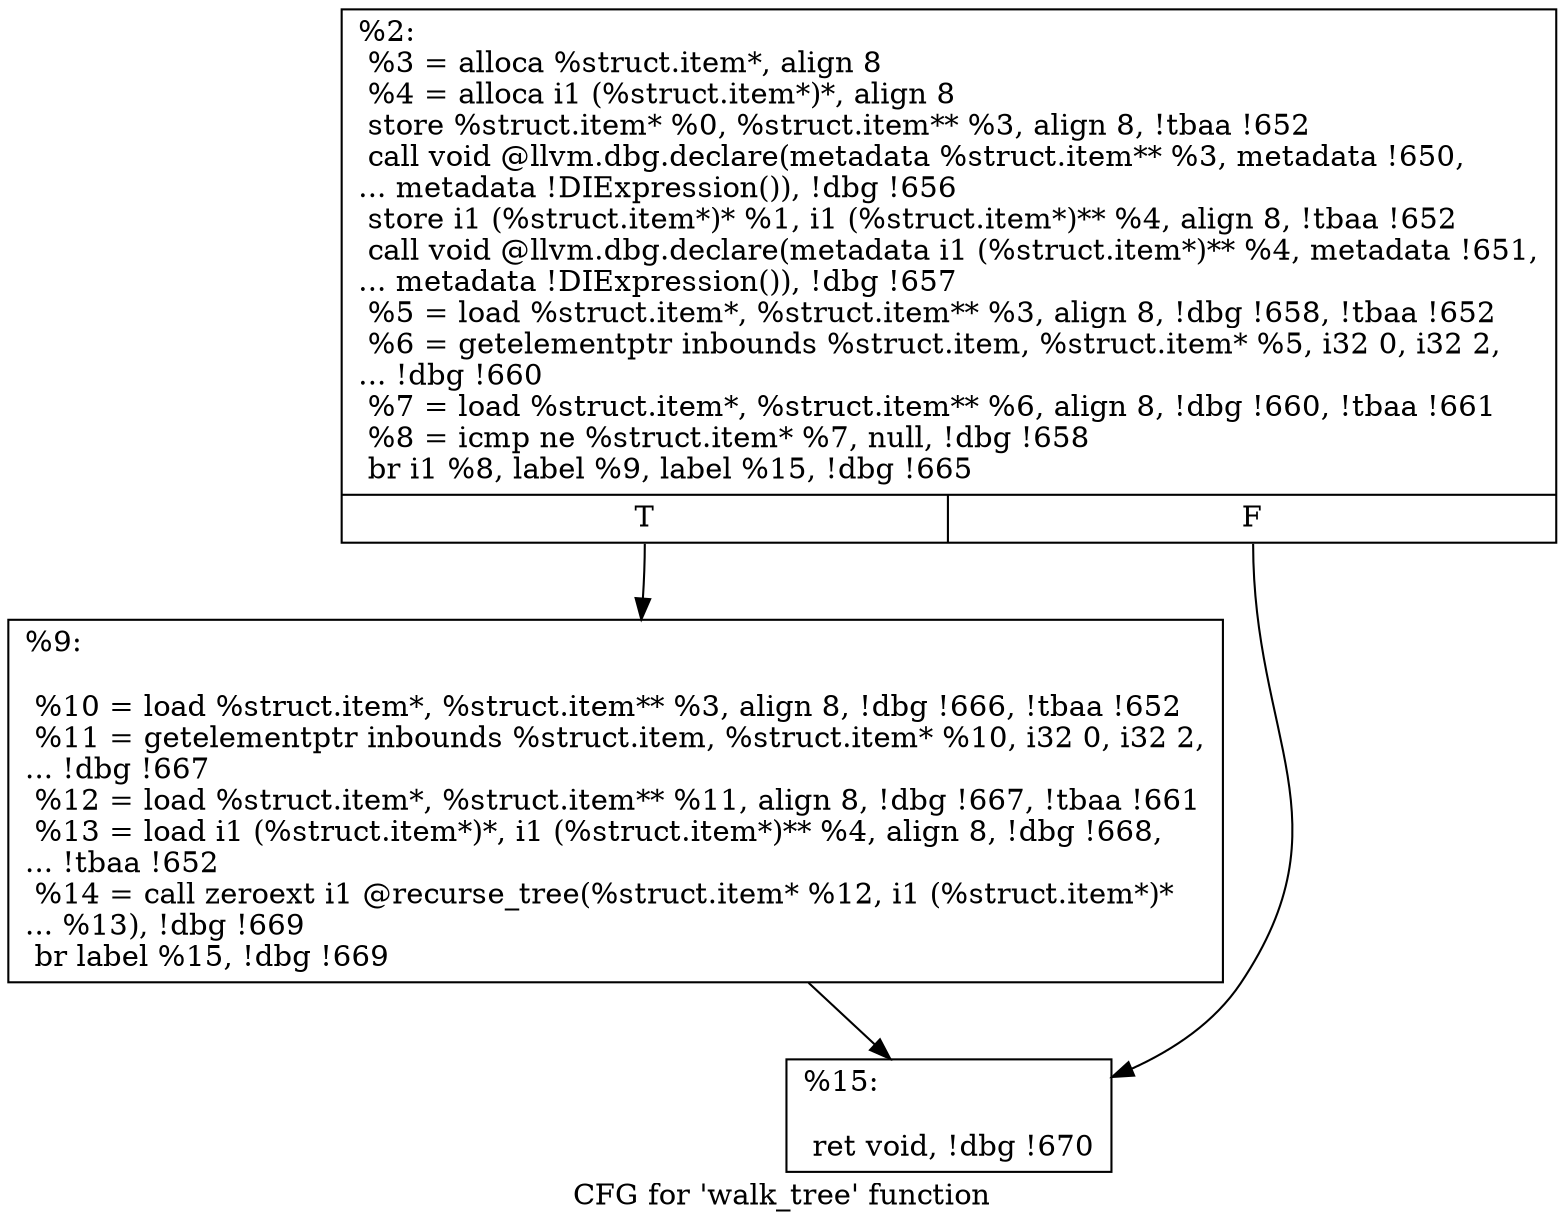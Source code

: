 digraph "CFG for 'walk_tree' function" {
	label="CFG for 'walk_tree' function";

	Node0x1b9ec60 [shape=record,label="{%2:\l  %3 = alloca %struct.item*, align 8\l  %4 = alloca i1 (%struct.item*)*, align 8\l  store %struct.item* %0, %struct.item** %3, align 8, !tbaa !652\l  call void @llvm.dbg.declare(metadata %struct.item** %3, metadata !650,\l... metadata !DIExpression()), !dbg !656\l  store i1 (%struct.item*)* %1, i1 (%struct.item*)** %4, align 8, !tbaa !652\l  call void @llvm.dbg.declare(metadata i1 (%struct.item*)** %4, metadata !651,\l... metadata !DIExpression()), !dbg !657\l  %5 = load %struct.item*, %struct.item** %3, align 8, !dbg !658, !tbaa !652\l  %6 = getelementptr inbounds %struct.item, %struct.item* %5, i32 0, i32 2,\l... !dbg !660\l  %7 = load %struct.item*, %struct.item** %6, align 8, !dbg !660, !tbaa !661\l  %8 = icmp ne %struct.item* %7, null, !dbg !658\l  br i1 %8, label %9, label %15, !dbg !665\l|{<s0>T|<s1>F}}"];
	Node0x1b9ec60:s0 -> Node0x1b9f2d0;
	Node0x1b9ec60:s1 -> Node0x1b9f320;
	Node0x1b9f2d0 [shape=record,label="{%9:\l\l  %10 = load %struct.item*, %struct.item** %3, align 8, !dbg !666, !tbaa !652\l  %11 = getelementptr inbounds %struct.item, %struct.item* %10, i32 0, i32 2,\l... !dbg !667\l  %12 = load %struct.item*, %struct.item** %11, align 8, !dbg !667, !tbaa !661\l  %13 = load i1 (%struct.item*)*, i1 (%struct.item*)** %4, align 8, !dbg !668,\l... !tbaa !652\l  %14 = call zeroext i1 @recurse_tree(%struct.item* %12, i1 (%struct.item*)*\l... %13), !dbg !669\l  br label %15, !dbg !669\l}"];
	Node0x1b9f2d0 -> Node0x1b9f320;
	Node0x1b9f320 [shape=record,label="{%15:\l\l  ret void, !dbg !670\l}"];
}
